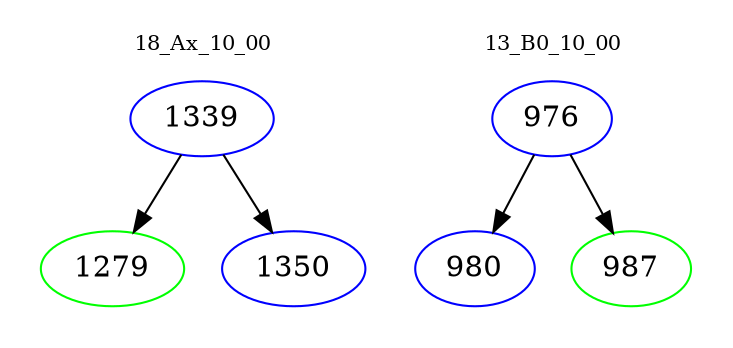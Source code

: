 digraph{
subgraph cluster_0 {
color = white
label = "18_Ax_10_00";
fontsize=10;
T0_1339 [label="1339", color="blue"]
T0_1339 -> T0_1279 [color="black"]
T0_1279 [label="1279", color="green"]
T0_1339 -> T0_1350 [color="black"]
T0_1350 [label="1350", color="blue"]
}
subgraph cluster_1 {
color = white
label = "13_B0_10_00";
fontsize=10;
T1_976 [label="976", color="blue"]
T1_976 -> T1_980 [color="black"]
T1_980 [label="980", color="blue"]
T1_976 -> T1_987 [color="black"]
T1_987 [label="987", color="green"]
}
}

